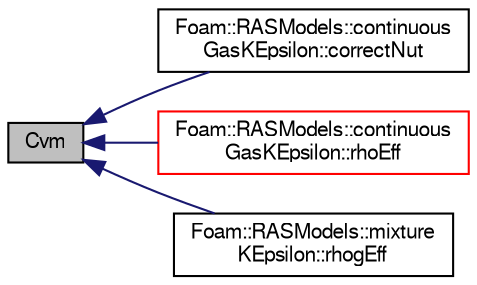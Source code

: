 digraph "Cvm"
{
  bgcolor="transparent";
  edge [fontname="FreeSans",fontsize="10",labelfontname="FreeSans",labelfontsize="10"];
  node [fontname="FreeSans",fontsize="10",shape=record];
  rankdir="LR";
  Node11 [label="Cvm",height=0.2,width=0.4,color="black", fillcolor="grey75", style="filled", fontcolor="black"];
  Node11 -> Node12 [dir="back",color="midnightblue",fontsize="10",style="solid",fontname="FreeSans"];
  Node12 [label="Foam::RASModels::continuous\lGasKEpsilon::correctNut",height=0.2,width=0.4,color="black",URL="$a31182.html#aaffe89433f18f1ee4137486e19219448"];
  Node11 -> Node13 [dir="back",color="midnightblue",fontsize="10",style="solid",fontname="FreeSans"];
  Node13 [label="Foam::RASModels::continuous\lGasKEpsilon::rhoEff",height=0.2,width=0.4,color="red",URL="$a31182.html#a7b0af1e1d5b6345bc0ed2c09fe368df2",tooltip="Return the effective density for the stress. "];
  Node11 -> Node15 [dir="back",color="midnightblue",fontsize="10",style="solid",fontname="FreeSans"];
  Node15 [label="Foam::RASModels::mixture\lKEpsilon::rhogEff",height=0.2,width=0.4,color="black",URL="$a31190.html#a27adc4bedfa8846c8b1de026e52dbf46"];
}
